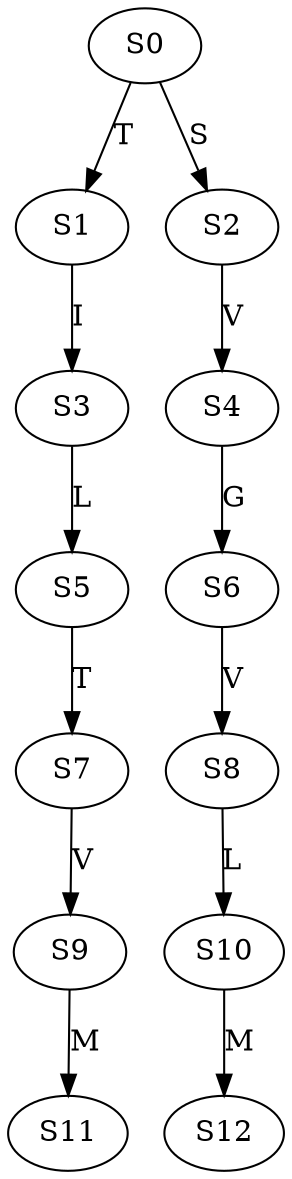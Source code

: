 strict digraph  {
	S0 -> S1 [ label = T ];
	S0 -> S2 [ label = S ];
	S1 -> S3 [ label = I ];
	S2 -> S4 [ label = V ];
	S3 -> S5 [ label = L ];
	S4 -> S6 [ label = G ];
	S5 -> S7 [ label = T ];
	S6 -> S8 [ label = V ];
	S7 -> S9 [ label = V ];
	S8 -> S10 [ label = L ];
	S9 -> S11 [ label = M ];
	S10 -> S12 [ label = M ];
}
